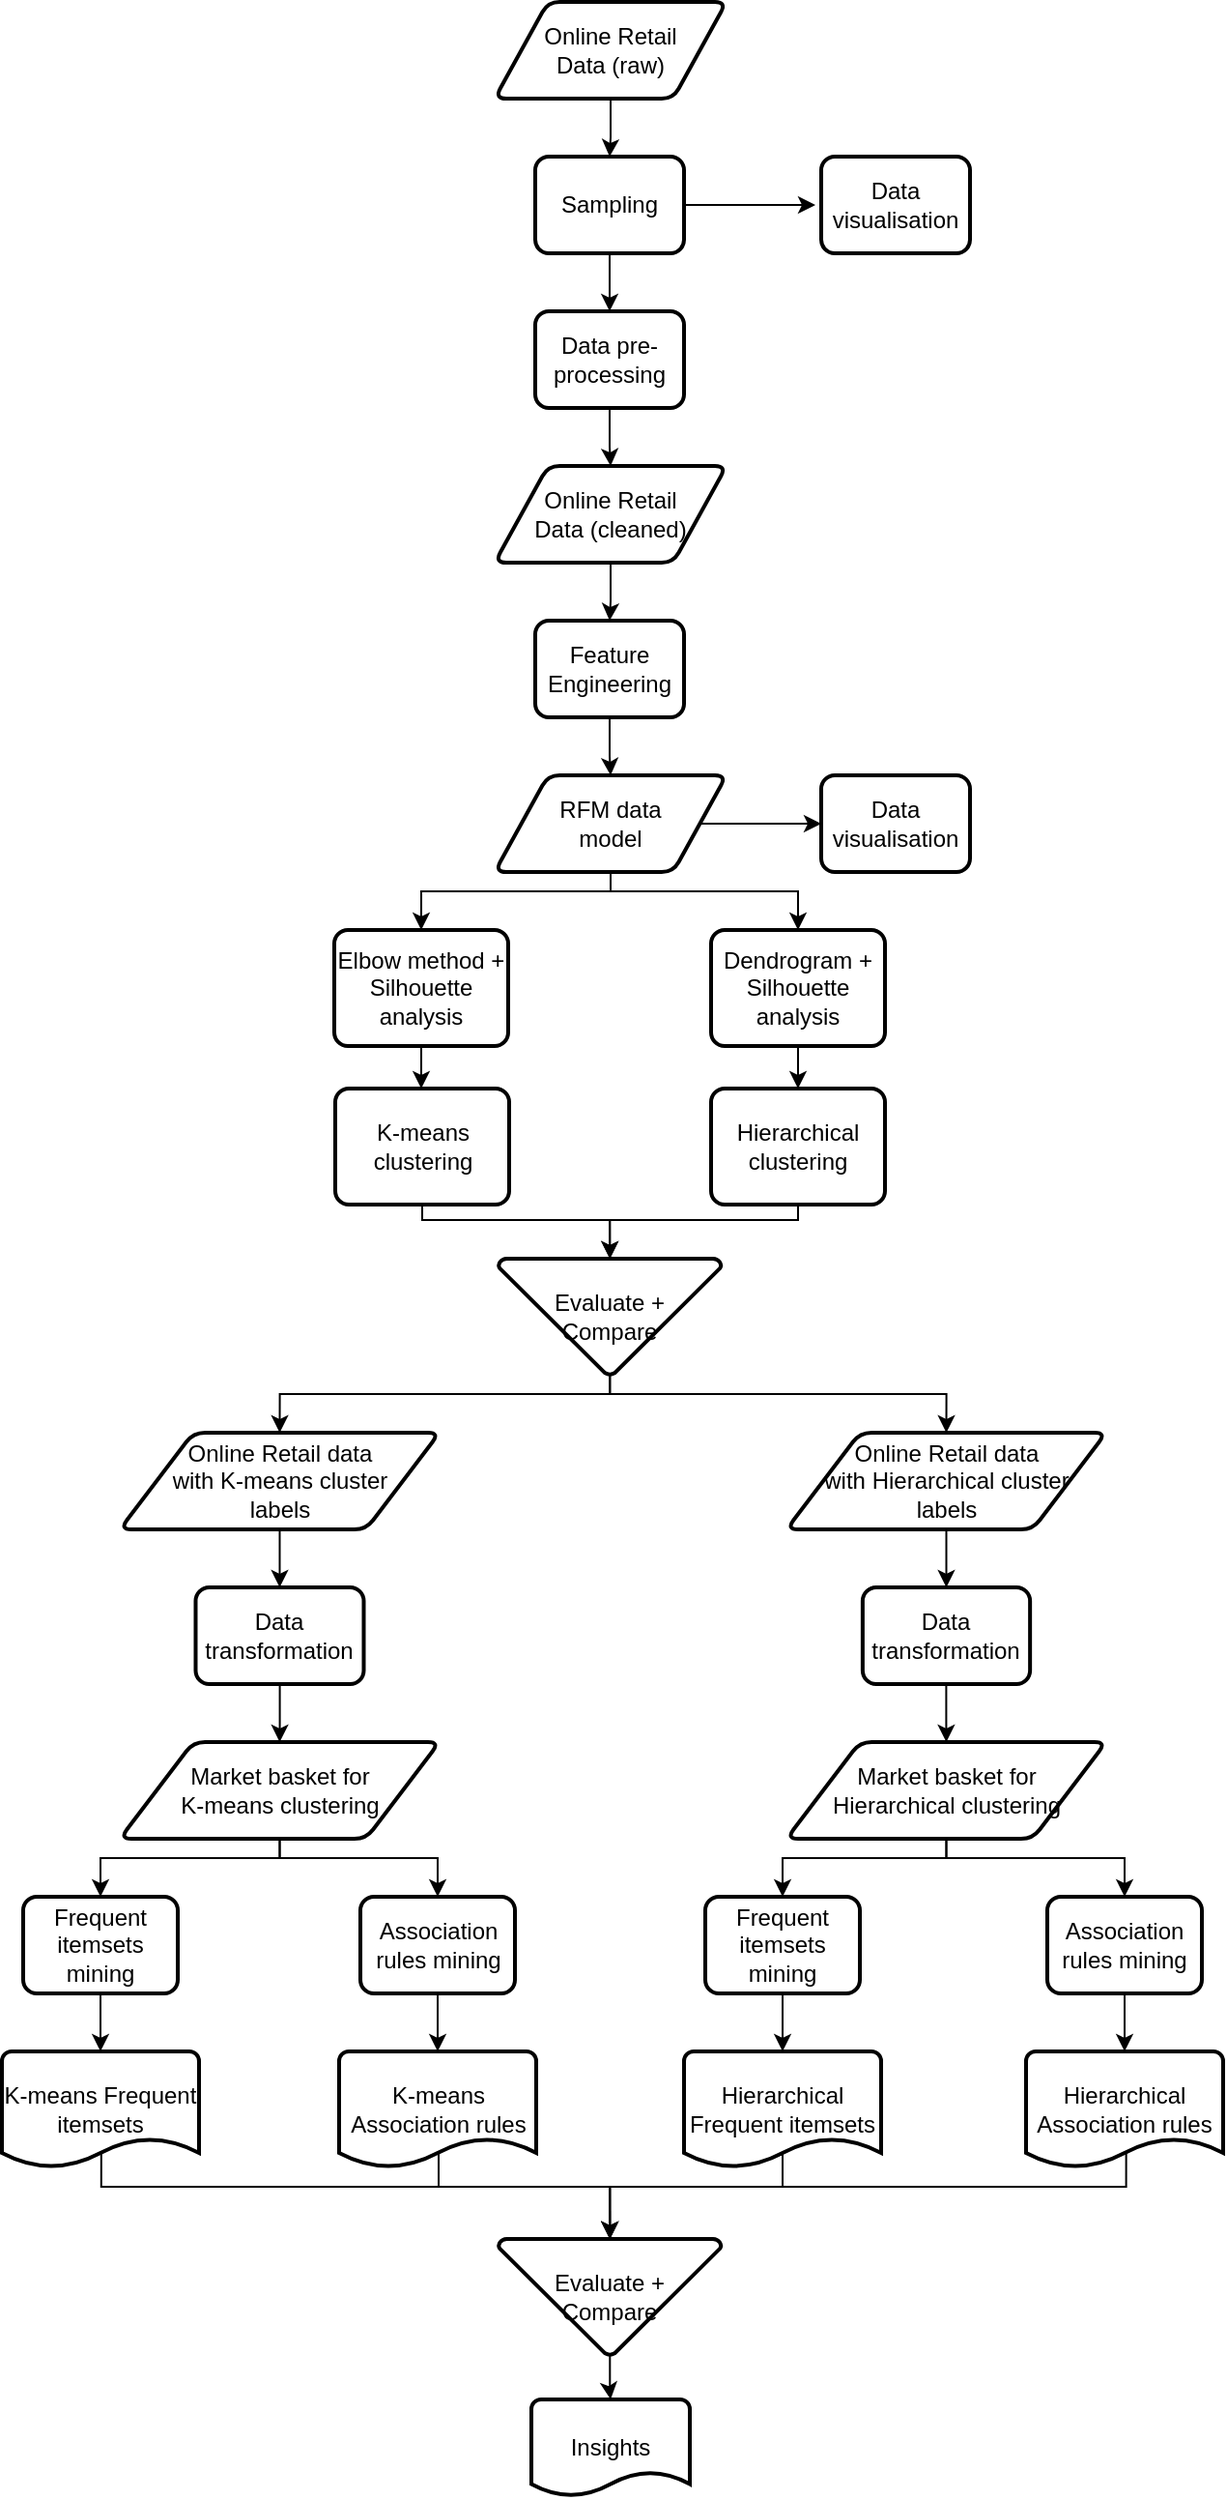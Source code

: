 <mxfile version="14.6.13" type="device"><diagram id="0hFi8fNs-en4VShgENWi" name="Page-1"><mxGraphModel dx="1024" dy="592" grid="1" gridSize="10" guides="1" tooltips="1" connect="1" arrows="1" fold="1" page="1" pageScale="1" pageWidth="827" pageHeight="1169" math="0" shadow="0"><root><mxCell id="0"/><mxCell id="1" parent="0"/><mxCell id="XS4Tw0nwyNlFzzjrFuTm-59" style="edgeStyle=orthogonalEdgeStyle;rounded=0;orthogonalLoop=1;jettySize=auto;html=1;" edge="1" parent="1" source="XS4Tw0nwyNlFzzjrFuTm-3" target="XS4Tw0nwyNlFzzjrFuTm-4"><mxGeometry relative="1" as="geometry"/></mxCell><mxCell id="XS4Tw0nwyNlFzzjrFuTm-3" value="Online Retail &lt;br&gt;Data (raw)" style="shape=parallelogram;html=1;strokeWidth=2;perimeter=parallelogramPerimeter;whiteSpace=wrap;rounded=1;arcSize=12;size=0.23;" vertex="1" parent="1"><mxGeometry x="354" y="10" width="120" height="50" as="geometry"/></mxCell><mxCell id="XS4Tw0nwyNlFzzjrFuTm-60" style="edgeStyle=orthogonalEdgeStyle;rounded=0;orthogonalLoop=1;jettySize=auto;html=1;" edge="1" parent="1" source="XS4Tw0nwyNlFzzjrFuTm-4" target="XS4Tw0nwyNlFzzjrFuTm-51"><mxGeometry relative="1" as="geometry"/></mxCell><mxCell id="XS4Tw0nwyNlFzzjrFuTm-91" style="edgeStyle=orthogonalEdgeStyle;rounded=0;orthogonalLoop=1;jettySize=auto;html=1;" edge="1" parent="1" source="XS4Tw0nwyNlFzzjrFuTm-4"><mxGeometry relative="1" as="geometry"><mxPoint x="520" y="115" as="targetPoint"/></mxGeometry></mxCell><mxCell id="XS4Tw0nwyNlFzzjrFuTm-4" value="Sampling" style="rounded=1;whiteSpace=wrap;html=1;absoluteArcSize=1;arcSize=14;strokeWidth=2;" vertex="1" parent="1"><mxGeometry x="375" y="90" width="77" height="50" as="geometry"/></mxCell><mxCell id="XS4Tw0nwyNlFzzjrFuTm-6" value="Data visualisation" style="rounded=1;whiteSpace=wrap;html=1;absoluteArcSize=1;arcSize=14;strokeWidth=2;" vertex="1" parent="1"><mxGeometry x="523" y="90" width="77" height="50" as="geometry"/></mxCell><mxCell id="XS4Tw0nwyNlFzzjrFuTm-70" style="edgeStyle=orthogonalEdgeStyle;rounded=0;orthogonalLoop=1;jettySize=auto;html=1;entryX=0.5;entryY=0;entryDx=0;entryDy=0;entryPerimeter=0;" edge="1" parent="1" source="XS4Tw0nwyNlFzzjrFuTm-10" target="XS4Tw0nwyNlFzzjrFuTm-13"><mxGeometry relative="1" as="geometry"><Array as="points"><mxPoint x="317" y="640"/><mxPoint x="414" y="640"/></Array></mxGeometry></mxCell><mxCell id="XS4Tw0nwyNlFzzjrFuTm-10" value="K-means clustering" style="rounded=1;whiteSpace=wrap;html=1;absoluteArcSize=1;arcSize=14;strokeWidth=2;" vertex="1" parent="1"><mxGeometry x="271.5" y="572" width="90" height="60" as="geometry"/></mxCell><mxCell id="XS4Tw0nwyNlFzzjrFuTm-71" style="edgeStyle=orthogonalEdgeStyle;rounded=0;orthogonalLoop=1;jettySize=auto;html=1;entryX=0.5;entryY=0;entryDx=0;entryDy=0;entryPerimeter=0;" edge="1" parent="1" source="XS4Tw0nwyNlFzzjrFuTm-11" target="XS4Tw0nwyNlFzzjrFuTm-13"><mxGeometry relative="1" as="geometry"><Array as="points"><mxPoint x="511" y="640"/><mxPoint x="414" y="640"/></Array></mxGeometry></mxCell><mxCell id="XS4Tw0nwyNlFzzjrFuTm-11" value="Hierarchical clustering" style="rounded=1;whiteSpace=wrap;html=1;absoluteArcSize=1;arcSize=14;strokeWidth=2;" vertex="1" parent="1"><mxGeometry x="466" y="572" width="90" height="60" as="geometry"/></mxCell><mxCell id="XS4Tw0nwyNlFzzjrFuTm-103" style="edgeStyle=orthogonalEdgeStyle;rounded=0;orthogonalLoop=1;jettySize=auto;html=1;entryX=0.5;entryY=0;entryDx=0;entryDy=0;" edge="1" parent="1" source="XS4Tw0nwyNlFzzjrFuTm-13" target="XS4Tw0nwyNlFzzjrFuTm-33"><mxGeometry relative="1" as="geometry"><Array as="points"><mxPoint x="414" y="730"/><mxPoint x="243" y="730"/></Array></mxGeometry></mxCell><mxCell id="XS4Tw0nwyNlFzzjrFuTm-104" style="edgeStyle=orthogonalEdgeStyle;rounded=0;orthogonalLoop=1;jettySize=auto;html=1;entryX=0.5;entryY=0;entryDx=0;entryDy=0;" edge="1" parent="1" source="XS4Tw0nwyNlFzzjrFuTm-13" target="XS4Tw0nwyNlFzzjrFuTm-34"><mxGeometry relative="1" as="geometry"><Array as="points"><mxPoint x="414" y="730"/><mxPoint x="588" y="730"/></Array></mxGeometry></mxCell><mxCell id="XS4Tw0nwyNlFzzjrFuTm-13" value="Evaluate + &lt;br&gt;Compare&lt;br&gt;" style="strokeWidth=2;html=1;shape=mxgraph.flowchart.merge_or_storage;whiteSpace=wrap;" vertex="1" parent="1"><mxGeometry x="356" y="660" width="115.25" height="60" as="geometry"/></mxCell><mxCell id="XS4Tw0nwyNlFzzjrFuTm-68" style="edgeStyle=orthogonalEdgeStyle;rounded=0;orthogonalLoop=1;jettySize=auto;html=1;" edge="1" parent="1" source="XS4Tw0nwyNlFzzjrFuTm-14" target="XS4Tw0nwyNlFzzjrFuTm-10"><mxGeometry relative="1" as="geometry"><Array as="points"><mxPoint x="310" y="572"/><mxPoint x="310" y="572"/></Array></mxGeometry></mxCell><mxCell id="XS4Tw0nwyNlFzzjrFuTm-14" value="Elbow method + Silhouette analysis" style="rounded=1;whiteSpace=wrap;html=1;absoluteArcSize=1;arcSize=14;strokeWidth=2;" vertex="1" parent="1"><mxGeometry x="271" y="490" width="90" height="60" as="geometry"/></mxCell><mxCell id="XS4Tw0nwyNlFzzjrFuTm-69" style="edgeStyle=orthogonalEdgeStyle;rounded=0;orthogonalLoop=1;jettySize=auto;html=1;entryX=0.5;entryY=0;entryDx=0;entryDy=0;" edge="1" parent="1" source="XS4Tw0nwyNlFzzjrFuTm-15" target="XS4Tw0nwyNlFzzjrFuTm-11"><mxGeometry relative="1" as="geometry"/></mxCell><mxCell id="XS4Tw0nwyNlFzzjrFuTm-15" value="Dendrogram + Silhouette analysis" style="rounded=1;whiteSpace=wrap;html=1;absoluteArcSize=1;arcSize=14;strokeWidth=2;" vertex="1" parent="1"><mxGeometry x="466" y="490" width="90" height="60" as="geometry"/></mxCell><mxCell id="XS4Tw0nwyNlFzzjrFuTm-93" style="edgeStyle=orthogonalEdgeStyle;rounded=0;orthogonalLoop=1;jettySize=auto;html=1;" edge="1" parent="1" source="XS4Tw0nwyNlFzzjrFuTm-21" target="XS4Tw0nwyNlFzzjrFuTm-47"><mxGeometry relative="1" as="geometry"/></mxCell><mxCell id="XS4Tw0nwyNlFzzjrFuTm-21" value="Frequent itemsets mining" style="rounded=1;whiteSpace=wrap;html=1;absoluteArcSize=1;arcSize=14;strokeWidth=2;" vertex="1" parent="1"><mxGeometry x="110" y="990" width="80" height="50" as="geometry"/></mxCell><mxCell id="XS4Tw0nwyNlFzzjrFuTm-100" style="edgeStyle=orthogonalEdgeStyle;rounded=0;orthogonalLoop=1;jettySize=auto;html=1;entryX=0.5;entryY=0;entryDx=0;entryDy=0;entryPerimeter=0;" edge="1" parent="1" source="XS4Tw0nwyNlFzzjrFuTm-22" target="XS4Tw0nwyNlFzzjrFuTm-48"><mxGeometry relative="1" as="geometry"/></mxCell><mxCell id="XS4Tw0nwyNlFzzjrFuTm-22" value="Association rules mining" style="rounded=1;whiteSpace=wrap;html=1;absoluteArcSize=1;arcSize=14;strokeWidth=2;" vertex="1" parent="1"><mxGeometry x="284.5" y="990" width="80" height="50" as="geometry"/></mxCell><mxCell id="XS4Tw0nwyNlFzzjrFuTm-101" style="edgeStyle=orthogonalEdgeStyle;rounded=0;orthogonalLoop=1;jettySize=auto;html=1;" edge="1" parent="1" source="XS4Tw0nwyNlFzzjrFuTm-29" target="XS4Tw0nwyNlFzzjrFuTm-49"><mxGeometry relative="1" as="geometry"/></mxCell><mxCell id="XS4Tw0nwyNlFzzjrFuTm-29" value="Frequent itemsets mining" style="rounded=1;whiteSpace=wrap;html=1;absoluteArcSize=1;arcSize=14;strokeWidth=2;" vertex="1" parent="1"><mxGeometry x="463" y="990" width="80" height="50" as="geometry"/></mxCell><mxCell id="XS4Tw0nwyNlFzzjrFuTm-102" style="edgeStyle=orthogonalEdgeStyle;rounded=0;orthogonalLoop=1;jettySize=auto;html=1;entryX=0.5;entryY=0;entryDx=0;entryDy=0;entryPerimeter=0;" edge="1" parent="1" source="XS4Tw0nwyNlFzzjrFuTm-30" target="XS4Tw0nwyNlFzzjrFuTm-50"><mxGeometry relative="1" as="geometry"/></mxCell><mxCell id="XS4Tw0nwyNlFzzjrFuTm-30" value="Association rules mining" style="rounded=1;whiteSpace=wrap;html=1;absoluteArcSize=1;arcSize=14;strokeWidth=2;" vertex="1" parent="1"><mxGeometry x="640" y="990" width="80" height="50" as="geometry"/></mxCell><mxCell id="XS4Tw0nwyNlFzzjrFuTm-74" style="edgeStyle=orthogonalEdgeStyle;rounded=0;orthogonalLoop=1;jettySize=auto;html=1;entryX=0.5;entryY=0;entryDx=0;entryDy=0;" edge="1" parent="1" source="XS4Tw0nwyNlFzzjrFuTm-33" target="XS4Tw0nwyNlFzzjrFuTm-57"><mxGeometry relative="1" as="geometry"/></mxCell><mxCell id="XS4Tw0nwyNlFzzjrFuTm-33" value="Online Retail data &lt;br&gt;with K-means cluster &lt;br&gt;labels" style="shape=parallelogram;html=1;strokeWidth=2;perimeter=parallelogramPerimeter;whiteSpace=wrap;rounded=1;arcSize=12;size=0.23;" vertex="1" parent="1"><mxGeometry x="160" y="750" width="165.5" height="50" as="geometry"/></mxCell><mxCell id="XS4Tw0nwyNlFzzjrFuTm-75" style="edgeStyle=orthogonalEdgeStyle;rounded=0;orthogonalLoop=1;jettySize=auto;html=1;entryX=0.5;entryY=0;entryDx=0;entryDy=0;" edge="1" parent="1" source="XS4Tw0nwyNlFzzjrFuTm-34" target="XS4Tw0nwyNlFzzjrFuTm-58"><mxGeometry relative="1" as="geometry"/></mxCell><mxCell id="XS4Tw0nwyNlFzzjrFuTm-34" value="Online Retail data &lt;br&gt;with Hierarchical cluster &lt;br&gt;labels" style="shape=parallelogram;html=1;strokeWidth=2;perimeter=parallelogramPerimeter;whiteSpace=wrap;rounded=1;arcSize=12;size=0.23;" vertex="1" parent="1"><mxGeometry x="505" y="750" width="165.5" height="50" as="geometry"/></mxCell><mxCell id="XS4Tw0nwyNlFzzjrFuTm-96" style="edgeStyle=orthogonalEdgeStyle;rounded=0;orthogonalLoop=1;jettySize=auto;html=1;entryX=0.5;entryY=0;entryDx=0;entryDy=0;" edge="1" parent="1" source="XS4Tw0nwyNlFzzjrFuTm-42" target="XS4Tw0nwyNlFzzjrFuTm-21"><mxGeometry relative="1" as="geometry"><Array as="points"><mxPoint x="243" y="970"/><mxPoint x="150" y="970"/></Array></mxGeometry></mxCell><mxCell id="XS4Tw0nwyNlFzzjrFuTm-97" style="edgeStyle=orthogonalEdgeStyle;rounded=0;orthogonalLoop=1;jettySize=auto;html=1;entryX=0.5;entryY=0;entryDx=0;entryDy=0;" edge="1" parent="1" source="XS4Tw0nwyNlFzzjrFuTm-42" target="XS4Tw0nwyNlFzzjrFuTm-22"><mxGeometry relative="1" as="geometry"><Array as="points"><mxPoint x="243" y="970"/><mxPoint x="325" y="970"/></Array></mxGeometry></mxCell><mxCell id="XS4Tw0nwyNlFzzjrFuTm-42" value="Market basket for&lt;br&gt;K-means clustering" style="shape=parallelogram;html=1;strokeWidth=2;perimeter=parallelogramPerimeter;whiteSpace=wrap;rounded=1;arcSize=12;size=0.23;" vertex="1" parent="1"><mxGeometry x="160" y="910" width="165.5" height="50" as="geometry"/></mxCell><mxCell id="XS4Tw0nwyNlFzzjrFuTm-98" style="edgeStyle=orthogonalEdgeStyle;rounded=0;orthogonalLoop=1;jettySize=auto;html=1;entryX=0.5;entryY=0;entryDx=0;entryDy=0;" edge="1" parent="1" source="XS4Tw0nwyNlFzzjrFuTm-43" target="XS4Tw0nwyNlFzzjrFuTm-29"><mxGeometry relative="1" as="geometry"><Array as="points"><mxPoint x="588" y="970"/><mxPoint x="503" y="970"/></Array></mxGeometry></mxCell><mxCell id="XS4Tw0nwyNlFzzjrFuTm-99" style="edgeStyle=orthogonalEdgeStyle;rounded=0;orthogonalLoop=1;jettySize=auto;html=1;entryX=0.5;entryY=0;entryDx=0;entryDy=0;" edge="1" parent="1" source="XS4Tw0nwyNlFzzjrFuTm-43" target="XS4Tw0nwyNlFzzjrFuTm-30"><mxGeometry relative="1" as="geometry"><Array as="points"><mxPoint x="588" y="970"/><mxPoint x="680" y="970"/></Array></mxGeometry></mxCell><mxCell id="XS4Tw0nwyNlFzzjrFuTm-43" value="Market basket for&lt;br&gt;Hierarchical clustering" style="shape=parallelogram;html=1;strokeWidth=2;perimeter=parallelogramPerimeter;whiteSpace=wrap;rounded=1;arcSize=12;size=0.23;" vertex="1" parent="1"><mxGeometry x="505" y="910" width="165.5" height="50" as="geometry"/></mxCell><mxCell id="XS4Tw0nwyNlFzzjrFuTm-46" value="Insights" style="strokeWidth=2;html=1;shape=mxgraph.flowchart.document2;whiteSpace=wrap;size=0.25;" vertex="1" parent="1"><mxGeometry x="373" y="1250" width="82" height="50" as="geometry"/></mxCell><mxCell id="XS4Tw0nwyNlFzzjrFuTm-105" style="edgeStyle=orthogonalEdgeStyle;rounded=0;orthogonalLoop=1;jettySize=auto;html=1;entryX=0.5;entryY=0;entryDx=0;entryDy=0;entryPerimeter=0;exitX=0.504;exitY=0.863;exitDx=0;exitDy=0;exitPerimeter=0;" edge="1" parent="1" source="XS4Tw0nwyNlFzzjrFuTm-47" target="XS4Tw0nwyNlFzzjrFuTm-76"><mxGeometry relative="1" as="geometry"><Array as="points"><mxPoint x="150" y="1140"/><mxPoint x="414" y="1140"/></Array></mxGeometry></mxCell><mxCell id="XS4Tw0nwyNlFzzjrFuTm-47" value="K-means Frequent itemsets" style="strokeWidth=2;html=1;shape=mxgraph.flowchart.document2;whiteSpace=wrap;size=0.25;" vertex="1" parent="1"><mxGeometry x="99" y="1070" width="102" height="60" as="geometry"/></mxCell><mxCell id="XS4Tw0nwyNlFzzjrFuTm-109" style="edgeStyle=orthogonalEdgeStyle;rounded=0;orthogonalLoop=1;jettySize=auto;html=1;entryX=0.5;entryY=0;entryDx=0;entryDy=0;entryPerimeter=0;exitX=0.519;exitY=0.85;exitDx=0;exitDy=0;exitPerimeter=0;" edge="1" parent="1" source="XS4Tw0nwyNlFzzjrFuTm-48" target="XS4Tw0nwyNlFzzjrFuTm-76"><mxGeometry relative="1" as="geometry"><Array as="points"><mxPoint x="325" y="1121"/><mxPoint x="325" y="1140"/><mxPoint x="414" y="1140"/></Array></mxGeometry></mxCell><mxCell id="XS4Tw0nwyNlFzzjrFuTm-48" value="K-means Association rules" style="strokeWidth=2;html=1;shape=mxgraph.flowchart.document2;whiteSpace=wrap;size=0.25;" vertex="1" parent="1"><mxGeometry x="273.5" y="1070" width="102" height="60" as="geometry"/></mxCell><mxCell id="XS4Tw0nwyNlFzzjrFuTm-108" style="edgeStyle=orthogonalEdgeStyle;rounded=0;orthogonalLoop=1;jettySize=auto;html=1;entryX=0.5;entryY=0;entryDx=0;entryDy=0;entryPerimeter=0;exitX=0.478;exitY=0.89;exitDx=0;exitDy=0;exitPerimeter=0;" edge="1" parent="1" source="XS4Tw0nwyNlFzzjrFuTm-49" target="XS4Tw0nwyNlFzzjrFuTm-76"><mxGeometry relative="1" as="geometry"><Array as="points"><mxPoint x="503" y="1123"/><mxPoint x="503" y="1140"/><mxPoint x="414" y="1140"/></Array></mxGeometry></mxCell><mxCell id="XS4Tw0nwyNlFzzjrFuTm-49" value="Hierarchical Frequent itemsets" style="strokeWidth=2;html=1;shape=mxgraph.flowchart.document2;whiteSpace=wrap;size=0.25;" vertex="1" parent="1"><mxGeometry x="452" y="1070" width="102" height="60" as="geometry"/></mxCell><mxCell id="XS4Tw0nwyNlFzzjrFuTm-106" style="edgeStyle=orthogonalEdgeStyle;rounded=0;orthogonalLoop=1;jettySize=auto;html=1;entryX=0.5;entryY=0;entryDx=0;entryDy=0;entryPerimeter=0;exitX=0.508;exitY=0.863;exitDx=0;exitDy=0;exitPerimeter=0;" edge="1" parent="1" source="XS4Tw0nwyNlFzzjrFuTm-50" target="XS4Tw0nwyNlFzzjrFuTm-76"><mxGeometry relative="1" as="geometry"><Array as="points"><mxPoint x="681" y="1140"/><mxPoint x="414" y="1140"/></Array></mxGeometry></mxCell><mxCell id="XS4Tw0nwyNlFzzjrFuTm-50" value="Hierarchical Association rules" style="strokeWidth=2;html=1;shape=mxgraph.flowchart.document2;whiteSpace=wrap;size=0.25;" vertex="1" parent="1"><mxGeometry x="629" y="1070" width="102" height="60" as="geometry"/></mxCell><mxCell id="XS4Tw0nwyNlFzzjrFuTm-61" style="edgeStyle=orthogonalEdgeStyle;rounded=0;orthogonalLoop=1;jettySize=auto;html=1;entryX=0.5;entryY=0;entryDx=0;entryDy=0;" edge="1" parent="1" source="XS4Tw0nwyNlFzzjrFuTm-51" target="XS4Tw0nwyNlFzzjrFuTm-52"><mxGeometry relative="1" as="geometry"/></mxCell><mxCell id="XS4Tw0nwyNlFzzjrFuTm-51" value="Data pre-processing" style="rounded=1;whiteSpace=wrap;html=1;absoluteArcSize=1;arcSize=14;strokeWidth=2;" vertex="1" parent="1"><mxGeometry x="375" y="170" width="77" height="50" as="geometry"/></mxCell><mxCell id="XS4Tw0nwyNlFzzjrFuTm-62" style="edgeStyle=orthogonalEdgeStyle;rounded=0;orthogonalLoop=1;jettySize=auto;html=1;entryX=0.5;entryY=0;entryDx=0;entryDy=0;" edge="1" parent="1" source="XS4Tw0nwyNlFzzjrFuTm-52" target="XS4Tw0nwyNlFzzjrFuTm-53"><mxGeometry relative="1" as="geometry"/></mxCell><mxCell id="XS4Tw0nwyNlFzzjrFuTm-52" value="Online Retail &lt;br&gt;Data (cleaned)" style="shape=parallelogram;html=1;strokeWidth=2;perimeter=parallelogramPerimeter;whiteSpace=wrap;rounded=1;arcSize=12;size=0.23;" vertex="1" parent="1"><mxGeometry x="354" y="250" width="120" height="50" as="geometry"/></mxCell><mxCell id="XS4Tw0nwyNlFzzjrFuTm-63" style="edgeStyle=orthogonalEdgeStyle;rounded=0;orthogonalLoop=1;jettySize=auto;html=1;" edge="1" parent="1" source="XS4Tw0nwyNlFzzjrFuTm-53" target="XS4Tw0nwyNlFzzjrFuTm-54"><mxGeometry relative="1" as="geometry"/></mxCell><mxCell id="XS4Tw0nwyNlFzzjrFuTm-53" value="Feature Engineering" style="rounded=1;whiteSpace=wrap;html=1;absoluteArcSize=1;arcSize=14;strokeWidth=2;" vertex="1" parent="1"><mxGeometry x="375" y="330" width="77" height="50" as="geometry"/></mxCell><mxCell id="XS4Tw0nwyNlFzzjrFuTm-64" style="edgeStyle=orthogonalEdgeStyle;rounded=0;orthogonalLoop=1;jettySize=auto;html=1;entryX=0.5;entryY=0;entryDx=0;entryDy=0;" edge="1" parent="1" source="XS4Tw0nwyNlFzzjrFuTm-54" target="XS4Tw0nwyNlFzzjrFuTm-14"><mxGeometry relative="1" as="geometry"><Array as="points"><mxPoint x="414" y="470"/><mxPoint x="316" y="470"/></Array></mxGeometry></mxCell><mxCell id="XS4Tw0nwyNlFzzjrFuTm-65" style="edgeStyle=orthogonalEdgeStyle;rounded=0;orthogonalLoop=1;jettySize=auto;html=1;entryX=0.5;entryY=0;entryDx=0;entryDy=0;" edge="1" parent="1" source="XS4Tw0nwyNlFzzjrFuTm-54" target="XS4Tw0nwyNlFzzjrFuTm-15"><mxGeometry relative="1" as="geometry"><Array as="points"><mxPoint x="414" y="470"/><mxPoint x="511" y="470"/></Array></mxGeometry></mxCell><mxCell id="XS4Tw0nwyNlFzzjrFuTm-92" style="edgeStyle=orthogonalEdgeStyle;rounded=0;orthogonalLoop=1;jettySize=auto;html=1;exitX=1;exitY=0.5;exitDx=0;exitDy=0;entryX=0;entryY=0.5;entryDx=0;entryDy=0;" edge="1" parent="1" source="XS4Tw0nwyNlFzzjrFuTm-54" target="XS4Tw0nwyNlFzzjrFuTm-55"><mxGeometry relative="1" as="geometry"/></mxCell><mxCell id="XS4Tw0nwyNlFzzjrFuTm-54" value="RFM data &lt;br&gt;model" style="shape=parallelogram;html=1;strokeWidth=2;perimeter=parallelogramPerimeter;whiteSpace=wrap;rounded=1;arcSize=12;size=0.23;" vertex="1" parent="1"><mxGeometry x="354" y="410" width="120" height="50" as="geometry"/></mxCell><mxCell id="XS4Tw0nwyNlFzzjrFuTm-55" value="Data visualisation" style="rounded=1;whiteSpace=wrap;html=1;absoluteArcSize=1;arcSize=14;strokeWidth=2;" vertex="1" parent="1"><mxGeometry x="523" y="410" width="77" height="50" as="geometry"/></mxCell><mxCell id="XS4Tw0nwyNlFzzjrFuTm-77" style="edgeStyle=orthogonalEdgeStyle;rounded=0;orthogonalLoop=1;jettySize=auto;html=1;" edge="1" parent="1" source="XS4Tw0nwyNlFzzjrFuTm-57" target="XS4Tw0nwyNlFzzjrFuTm-42"><mxGeometry relative="1" as="geometry"/></mxCell><mxCell id="XS4Tw0nwyNlFzzjrFuTm-57" value="Data transformation" style="rounded=1;whiteSpace=wrap;html=1;absoluteArcSize=1;arcSize=14;strokeWidth=2;" vertex="1" parent="1"><mxGeometry x="199.25" y="830" width="87" height="50" as="geometry"/></mxCell><mxCell id="XS4Tw0nwyNlFzzjrFuTm-78" style="edgeStyle=orthogonalEdgeStyle;rounded=0;orthogonalLoop=1;jettySize=auto;html=1;" edge="1" parent="1" source="XS4Tw0nwyNlFzzjrFuTm-58" target="XS4Tw0nwyNlFzzjrFuTm-43"><mxGeometry relative="1" as="geometry"/></mxCell><mxCell id="XS4Tw0nwyNlFzzjrFuTm-58" value="Data transformation" style="rounded=1;whiteSpace=wrap;html=1;absoluteArcSize=1;arcSize=14;strokeWidth=2;" vertex="1" parent="1"><mxGeometry x="544.44" y="830" width="86.63" height="50" as="geometry"/></mxCell><mxCell id="XS4Tw0nwyNlFzzjrFuTm-110" style="edgeStyle=orthogonalEdgeStyle;rounded=0;orthogonalLoop=1;jettySize=auto;html=1;" edge="1" parent="1" source="XS4Tw0nwyNlFzzjrFuTm-76" target="XS4Tw0nwyNlFzzjrFuTm-46"><mxGeometry relative="1" as="geometry"/></mxCell><mxCell id="XS4Tw0nwyNlFzzjrFuTm-76" value="Evaluate + &lt;br&gt;Compare&lt;br&gt;" style="strokeWidth=2;html=1;shape=mxgraph.flowchart.merge_or_storage;whiteSpace=wrap;" vertex="1" parent="1"><mxGeometry x="356" y="1167" width="115.25" height="60" as="geometry"/></mxCell></root></mxGraphModel></diagram></mxfile>